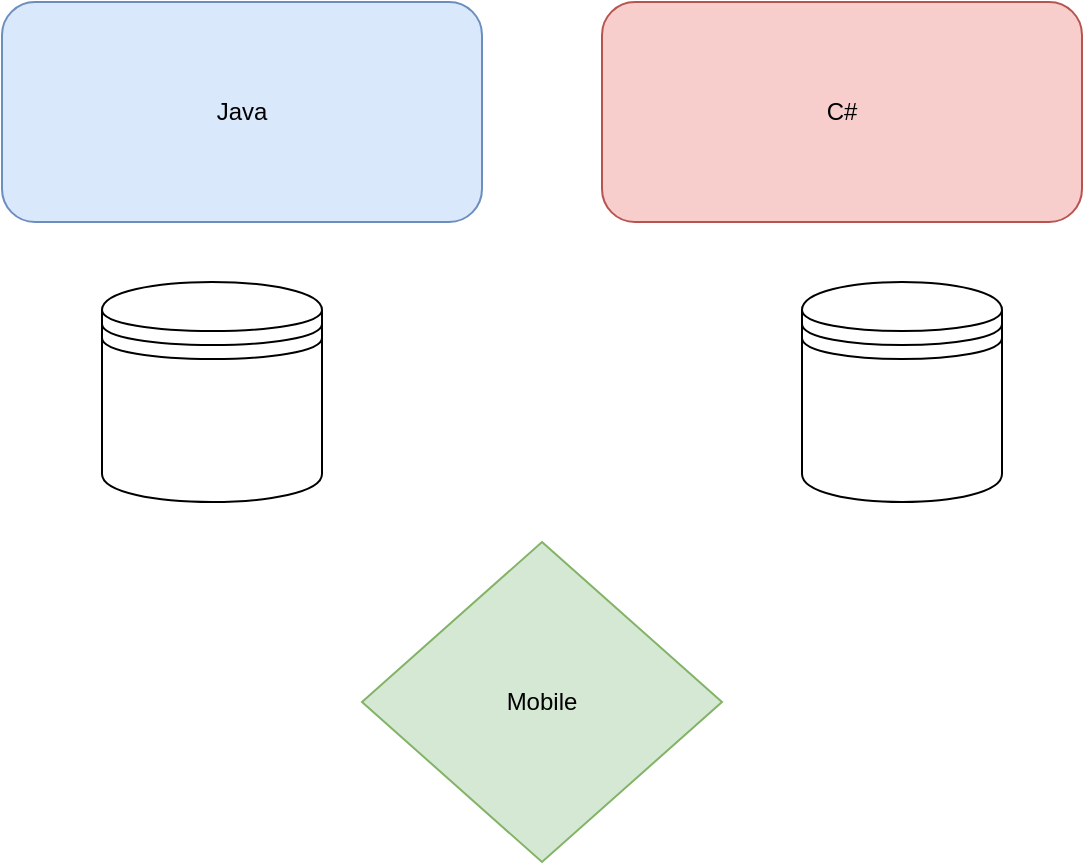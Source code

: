 <mxfile version="24.8.4">
  <diagram name="Página-1" id="6MO5h038yUR3gQHgvNjc">
    <mxGraphModel dx="978" dy="520" grid="1" gridSize="10" guides="1" tooltips="1" connect="1" arrows="1" fold="1" page="1" pageScale="1" pageWidth="827" pageHeight="1169" math="0" shadow="0">
      <root>
        <mxCell id="0" />
        <mxCell id="1" parent="0" />
        <mxCell id="oyNhA-vguK9y2dLcHoVu-1" value="Java" style="rounded=1;whiteSpace=wrap;html=1;fillColor=#dae8fc;strokeColor=#6c8ebf;" vertex="1" parent="1">
          <mxGeometry x="50" y="40" width="240" height="110" as="geometry" />
        </mxCell>
        <mxCell id="oyNhA-vguK9y2dLcHoVu-2" value="C#" style="rounded=1;whiteSpace=wrap;html=1;fillColor=#f8cecc;strokeColor=#b85450;" vertex="1" parent="1">
          <mxGeometry x="350" y="40" width="240" height="110" as="geometry" />
        </mxCell>
        <mxCell id="oyNhA-vguK9y2dLcHoVu-3" value="Mobile" style="rhombus;whiteSpace=wrap;html=1;fillColor=#d5e8d4;strokeColor=#82b366;" vertex="1" parent="1">
          <mxGeometry x="230" y="310" width="180" height="160" as="geometry" />
        </mxCell>
        <mxCell id="oyNhA-vguK9y2dLcHoVu-4" value="" style="shape=datastore;whiteSpace=wrap;html=1;" vertex="1" parent="1">
          <mxGeometry x="100" y="180" width="110" height="110" as="geometry" />
        </mxCell>
        <mxCell id="oyNhA-vguK9y2dLcHoVu-5" value="" style="shape=datastore;whiteSpace=wrap;html=1;" vertex="1" parent="1">
          <mxGeometry x="450" y="180" width="100" height="110" as="geometry" />
        </mxCell>
      </root>
    </mxGraphModel>
  </diagram>
</mxfile>
